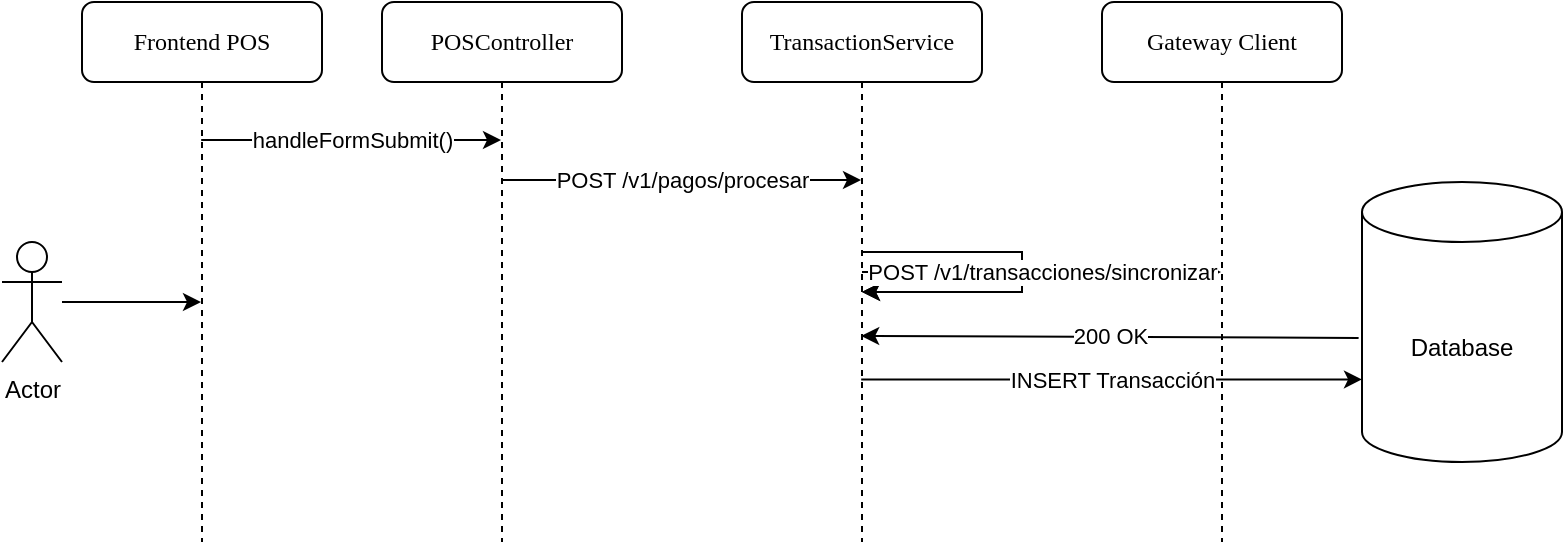 <mxfile version="26.0.11">
  <diagram name="Página-1" id="tkpmx5HUAmSLAqPTgBW0">
    <mxGraphModel dx="978" dy="511" grid="1" gridSize="10" guides="1" tooltips="1" connect="1" arrows="1" fold="1" page="1" pageScale="1" pageWidth="827" pageHeight="1169" math="0" shadow="0">
      <root>
        <mxCell id="0" />
        <mxCell id="1" parent="0" />
        <mxCell id="FrontendPOS" value="Frontend POS" style="shape=umlLifeline;perimeter=lifelinePerimeter;whiteSpace=wrap;html=1;container=1;collapsible=0;recursiveResize=0;outlineConnect=0;rounded=1;shadow=0;comic=0;labelBackgroundColor=none;strokeWidth=1;fontFamily=Verdana;fontSize=12;align=center;" vertex="1" parent="1">
          <mxGeometry x="50" y="90" width="120" height="270" as="geometry" />
        </mxCell>
        <mxCell id="POSController" value="POSController" style="shape=umlLifeline;perimeter=lifelinePerimeter;whiteSpace=wrap;html=1;container=1;collapsible=0;recursiveResize=0;outlineConnect=0;rounded=1;shadow=0;comic=0;labelBackgroundColor=none;strokeWidth=1;fontFamily=Verdana;fontSize=12;align=center;" vertex="1" parent="1">
          <mxGeometry x="200" y="90" width="120" height="270" as="geometry" />
        </mxCell>
        <mxCell id="TransactionService" value="TransactionService" style="shape=umlLifeline;perimeter=lifelinePerimeter;whiteSpace=wrap;html=1;container=1;collapsible=0;recursiveResize=0;outlineConnect=0;rounded=1;shadow=0;comic=0;labelBackgroundColor=none;strokeWidth=1;fontFamily=Verdana;fontSize=12;align=center;" vertex="1" parent="1">
          <mxGeometry x="380" y="90" width="120" height="270" as="geometry" />
        </mxCell>
        <mxCell id="GatewayClient" value="Gateway Client" style="shape=umlLifeline;perimeter=lifelinePerimeter;whiteSpace=wrap;html=1;container=1;collapsible=0;recursiveResize=0;outlineConnect=0;rounded=1;shadow=0;comic=0;labelBackgroundColor=none;strokeWidth=1;fontFamily=Verdana;fontSize=12;align=center;" vertex="1" parent="1">
          <mxGeometry x="560" y="90" width="120" height="270" as="geometry" />
        </mxCell>
        <mxCell id="Database" value="Database" style="shape=cylinder3;whiteSpace=wrap;html=1;boundedLbl=1;backgroundOutline=1;size=15;" vertex="1" parent="1">
          <mxGeometry x="690" y="180" width="100" height="140" as="geometry" />
        </mxCell>
        <mxCell id="FormSubmit" value="handleFormSubmit()" style="endArrow=classic;html=1;rounded=0;" edge="1" parent="1">
          <mxGeometry width="50" height="50" relative="1" as="geometry">
            <mxPoint x="109.591" y="159" as="sourcePoint" />
            <mxPoint x="259.5" y="159" as="targetPoint" />
          </mxGeometry>
        </mxCell>
        <mxCell id="RequestProcessing" value="POST /v1/pagos/procesar" style="endArrow=classic;html=1;rounded=0;" edge="1" parent="1">
          <mxGeometry width="50" height="50" relative="1" as="geometry">
            <mxPoint x="259.591" y="179" as="sourcePoint" />
            <mxPoint x="439.5" y="179" as="targetPoint" />
          </mxGeometry>
        </mxCell>
        <mxCell id="ValidateFields" value="validarCampos()" style="endArrow=classic;html=1;rounded=0;" edge="1" parent="1" source="TransactionService" target="TransactionService">
          <mxGeometry width="50" height="50" relative="1" as="geometry" />
        </mxCell>
        <mxCell id="SaveToDB" value="INSERT Transacción" style="endArrow=classic;html=1;rounded=0;entryX=0;entryY=0.705;entryDx=0;entryDy=0;entryPerimeter=0;" edge="1" parent="1" target="Database">
          <mxGeometry width="50" height="50" relative="1" as="geometry">
            <mxPoint x="439.591" y="278.711" as="sourcePoint" />
            <mxPoint x="690" y="279" as="targetPoint" />
          </mxGeometry>
        </mxCell>
        <mxCell id="ConfirmSave" value="200 OK" style="endArrow=classic;html=1;rounded=0;exitX=-0.017;exitY=0.557;exitDx=0;exitDy=0;exitPerimeter=0;" edge="1" parent="1" source="Database">
          <mxGeometry width="50" height="50" relative="1" as="geometry">
            <mxPoint x="690" y="257" as="sourcePoint" />
            <mxPoint x="439.591" y="257" as="targetPoint" />
          </mxGeometry>
        </mxCell>
        <mxCell id="PrepareDTO" value="convertirAGatewayDTO()" style="endArrow=classic;html=1;rounded=0;" edge="1" parent="1" source="TransactionService" target="TransactionService">
          <mxGeometry width="50" height="50" relative="1" as="geometry" />
        </mxCell>
        <mxCell id="SendToGateway" value="POST /v1/transacciones/sincronizar" style="endArrow=classic;html=1;rounded=0;" edge="1" parent="1" source="TransactionService" target="GatewayClient">
          <mxGeometry width="50" height="50" relative="1" as="geometry" />
        </mxCell>
        <mxCell id="ZHiZXvCOdi1pjf9QYCbd-14" value="Actor" style="shape=umlActor;verticalLabelPosition=bottom;verticalAlign=top;html=1;outlineConnect=0;" vertex="1" parent="1">
          <mxGeometry x="10" y="210" width="30" height="60" as="geometry" />
        </mxCell>
        <mxCell id="ZHiZXvCOdi1pjf9QYCbd-15" value="" style="endArrow=classic;html=1;rounded=0;" edge="1" parent="1" source="ZHiZXvCOdi1pjf9QYCbd-14" target="FrontendPOS">
          <mxGeometry width="50" height="50" relative="1" as="geometry">
            <mxPoint x="240" y="240" as="sourcePoint" />
            <mxPoint x="290" y="190" as="targetPoint" />
          </mxGeometry>
        </mxCell>
      </root>
    </mxGraphModel>
  </diagram>
</mxfile>
